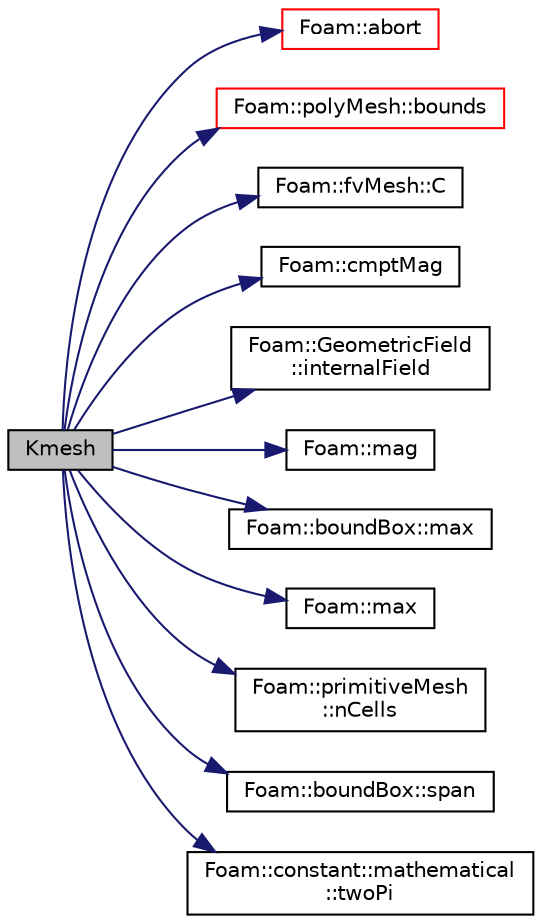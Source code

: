 digraph "Kmesh"
{
  bgcolor="transparent";
  edge [fontname="Helvetica",fontsize="10",labelfontname="Helvetica",labelfontsize="10"];
  node [fontname="Helvetica",fontsize="10",shape=record];
  rankdir="LR";
  Node1 [label="Kmesh",height=0.2,width=0.4,color="black", fillcolor="grey75", style="filled", fontcolor="black"];
  Node1 -> Node2 [color="midnightblue",fontsize="10",style="solid",fontname="Helvetica"];
  Node2 [label="Foam::abort",height=0.2,width=0.4,color="red",URL="$a10742.html#a447107a607d03e417307c203fa5fb44b"];
  Node1 -> Node3 [color="midnightblue",fontsize="10",style="solid",fontname="Helvetica"];
  Node3 [label="Foam::polyMesh::bounds",height=0.2,width=0.4,color="red",URL="$a01922.html#a7774f6a2399cc071ff06ba6bb6d38b26",tooltip="Return mesh bounding box. "];
  Node1 -> Node4 [color="midnightblue",fontsize="10",style="solid",fontname="Helvetica"];
  Node4 [label="Foam::fvMesh::C",height=0.2,width=0.4,color="black",URL="$a00879.html#a206b1ae5b1c254da85a9666d0a9dc979",tooltip="Return cell centres as volVectorField. "];
  Node1 -> Node5 [color="midnightblue",fontsize="10",style="solid",fontname="Helvetica"];
  Node5 [label="Foam::cmptMag",height=0.2,width=0.4,color="black",URL="$a10742.html#acf2383c8a0a1d5fef3eb5255b950229d"];
  Node1 -> Node6 [color="midnightblue",fontsize="10",style="solid",fontname="Helvetica"];
  Node6 [label="Foam::GeometricField\l::internalField",height=0.2,width=0.4,color="black",URL="$a00924.html#a9536140d36d69bbac40496f6b817aa0a",tooltip="Return internal field. "];
  Node1 -> Node7 [color="midnightblue",fontsize="10",style="solid",fontname="Helvetica"];
  Node7 [label="Foam::mag",height=0.2,width=0.4,color="black",URL="$a10742.html#a929da2a3fdcf3dacbbe0487d3a330dae"];
  Node1 -> Node8 [color="midnightblue",fontsize="10",style="solid",fontname="Helvetica"];
  Node8 [label="Foam::boundBox::max",height=0.2,width=0.4,color="black",URL="$a00156.html#a264800db5fd48c1d4541fd05cab1d40f",tooltip="Maximum describing the bounding box. "];
  Node1 -> Node9 [color="midnightblue",fontsize="10",style="solid",fontname="Helvetica"];
  Node9 [label="Foam::max",height=0.2,width=0.4,color="black",URL="$a10742.html#ac993e906cf2774ae77e666bc24e81733"];
  Node1 -> Node10 [color="midnightblue",fontsize="10",style="solid",fontname="Helvetica"];
  Node10 [label="Foam::primitiveMesh\l::nCells",height=0.2,width=0.4,color="black",URL="$a01974.html#ae79b5e96cf8d9a4e6b3993e6f2709374"];
  Node1 -> Node11 [color="midnightblue",fontsize="10",style="solid",fontname="Helvetica"];
  Node11 [label="Foam::boundBox::span",height=0.2,width=0.4,color="black",URL="$a00156.html#a2d9f25638302501b870cd5be87974010",tooltip="The bounding box span (from minimum to maximum) "];
  Node1 -> Node12 [color="midnightblue",fontsize="10",style="solid",fontname="Helvetica"];
  Node12 [label="Foam::constant::mathematical\l::twoPi",height=0.2,width=0.4,color="black",URL="$a10754.html#a7574b446d33e802339e1708574670c00"];
}
